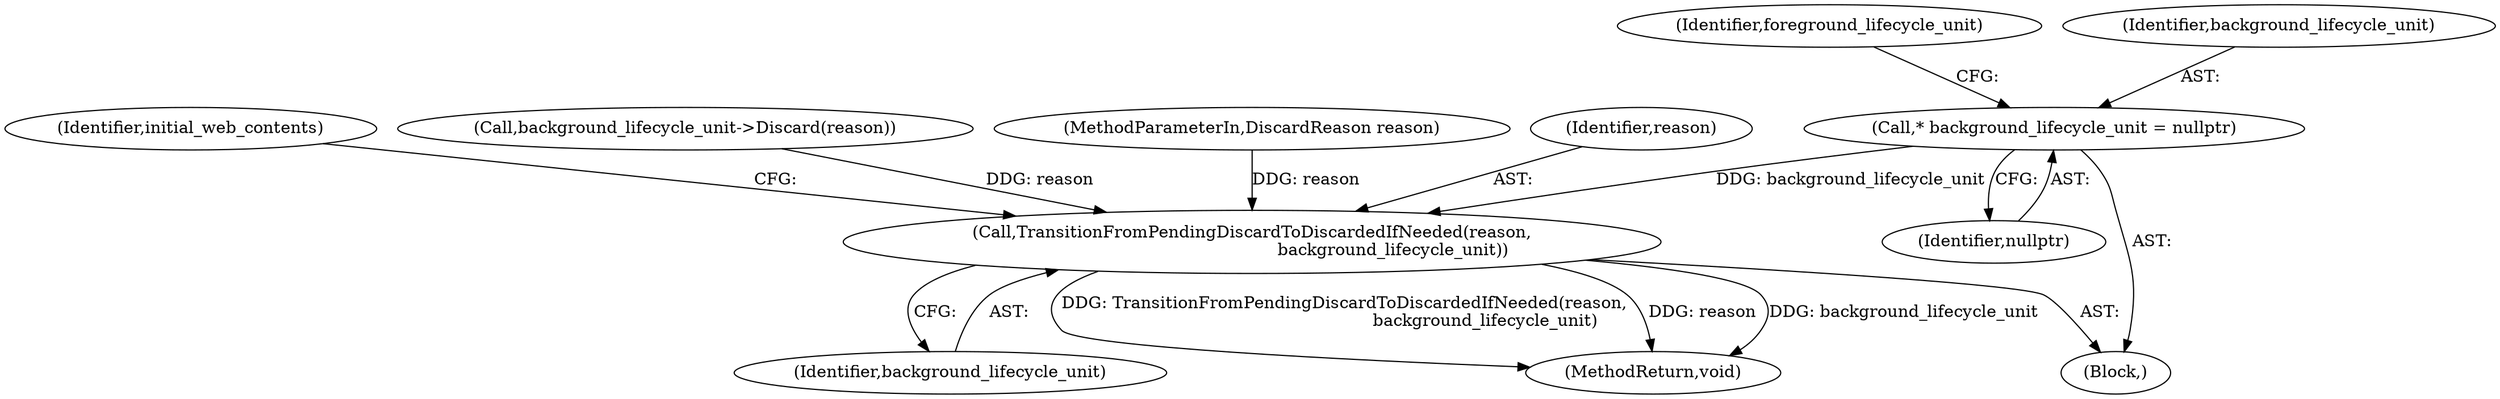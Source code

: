 digraph "0_Chrome_7394cf6f43d7a86630d3eb1c728fd63c621b5530_8@pointer" {
"1000105" [label="(Call,* background_lifecycle_unit = nullptr)"];
"1000131" [label="(Call,TransitionFromPendingDiscardToDiscardedIfNeeded(reason,\n                                                     background_lifecycle_unit))"];
"1000133" [label="(Identifier,background_lifecycle_unit)"];
"1000107" [label="(Identifier,nullptr)"];
"1000135" [label="(Identifier,initial_web_contents)"];
"1000151" [label="(MethodReturn,void)"];
"1000105" [label="(Call,* background_lifecycle_unit = nullptr)"];
"1000126" [label="(Call,background_lifecycle_unit->Discard(reason))"];
"1000110" [label="(Identifier,foreground_lifecycle_unit)"];
"1000103" [label="(Block,)"];
"1000102" [label="(MethodParameterIn,DiscardReason reason)"];
"1000132" [label="(Identifier,reason)"];
"1000106" [label="(Identifier,background_lifecycle_unit)"];
"1000131" [label="(Call,TransitionFromPendingDiscardToDiscardedIfNeeded(reason,\n                                                     background_lifecycle_unit))"];
"1000105" -> "1000103"  [label="AST: "];
"1000105" -> "1000107"  [label="CFG: "];
"1000106" -> "1000105"  [label="AST: "];
"1000107" -> "1000105"  [label="AST: "];
"1000110" -> "1000105"  [label="CFG: "];
"1000105" -> "1000131"  [label="DDG: background_lifecycle_unit"];
"1000131" -> "1000103"  [label="AST: "];
"1000131" -> "1000133"  [label="CFG: "];
"1000132" -> "1000131"  [label="AST: "];
"1000133" -> "1000131"  [label="AST: "];
"1000135" -> "1000131"  [label="CFG: "];
"1000131" -> "1000151"  [label="DDG: TransitionFromPendingDiscardToDiscardedIfNeeded(reason,\n                                                     background_lifecycle_unit)"];
"1000131" -> "1000151"  [label="DDG: reason"];
"1000131" -> "1000151"  [label="DDG: background_lifecycle_unit"];
"1000126" -> "1000131"  [label="DDG: reason"];
"1000102" -> "1000131"  [label="DDG: reason"];
}
